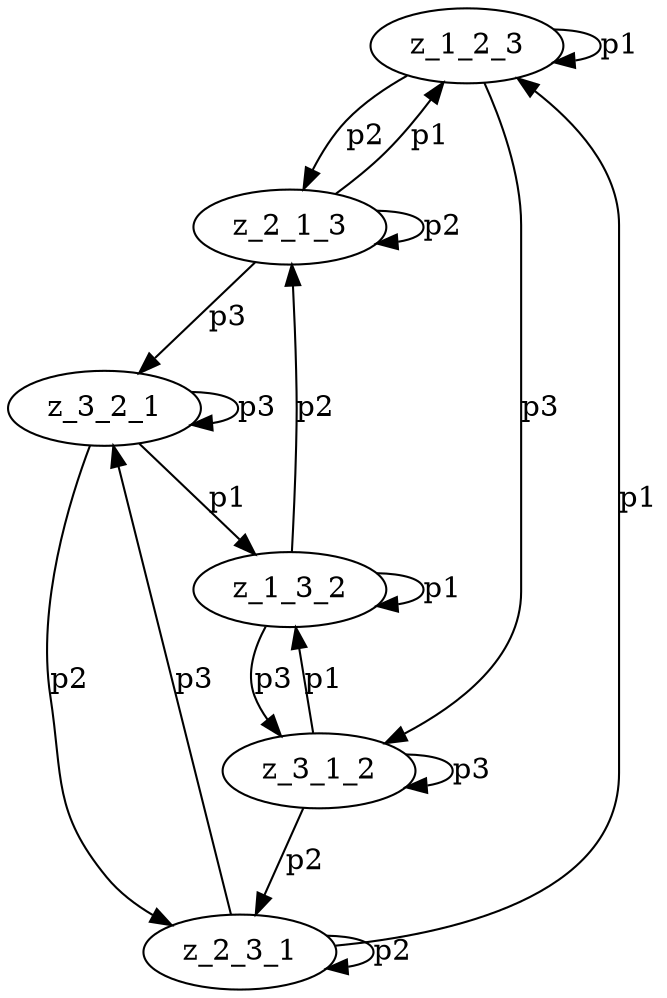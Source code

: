// Aufgabe 5: Reihenfolge der Bücher
// Datum: 23.3.09
digraph markov {
	z_1_2_3 -> z_2_1_3 [label=p2]
	z_1_2_3 -> z_1_2_3 [label=p1]
	z_1_2_3 -> z_3_1_2 [label=p3]

	z_2_1_3 -> z_2_1_3 [label=p2]
	z_2_1_3 -> z_1_2_3 [label=p1]
	z_2_1_3 -> z_3_2_1 [label=p3]

	z_3_2_1 -> z_3_2_1 [label=p3]
	z_3_2_1 -> z_2_3_1 [label=p2]
	z_3_2_1 -> z_1_3_2 [label=p1]

	z_2_3_1 -> z_2_3_1 [label=p2]
	z_2_3_1 -> z_3_2_1 [label=p3]
	z_2_3_1 -> z_1_2_3 [label=p1]

	z_3_1_2 -> z_3_1_2 [label=p3]
	z_3_1_2 -> z_2_3_1 [label=p2]
	z_3_1_2 -> z_1_3_2 [label=p1]

	z_1_3_2 -> z_1_3_2 [label=p1]
	z_1_3_2 -> z_2_1_3 [label=p2]
	z_1_3_2 -> z_3_1_2 [label=p3]
}

